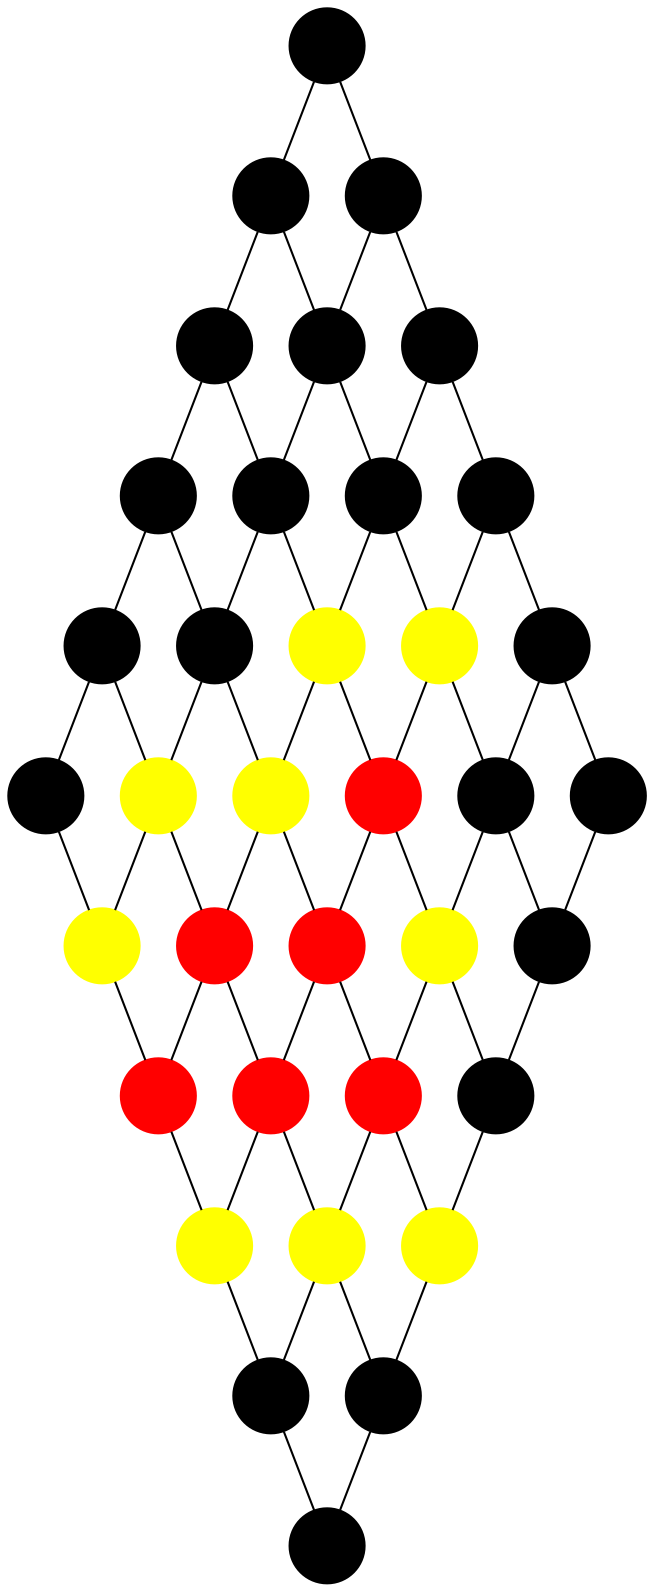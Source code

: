 graph
{
	node [shape=circle, style=filled, color=black, label="", fontcolor=white];

	// Nodes
	n00 [pos="0,0!"];
	n10 [pos="1,0!"];
	n20 [pos="2,0!"];
	n30 [pos="3,0!"];
	n40 [pos="4,0!"];
	n50 [pos="5,0!"];

	n01 [pos="0,1!"];
	n11 [pos="1,1!"];
	n21 [pos="2,1!"];
	n31 [pos="3,1!"];
	n41 [pos="4,1!", color="yellow"];
	n51 [pos="5,1!", color="yellow"];

	n02 [pos="0,2!"];
	n12 [pos="1,2!"];
	n22 [pos="2,2!", color="yellow"];
	n32 [pos="3,2!", color="yellow"];
	n42 [pos="4,2!", color="red"];
	n52 [pos="5,2!", color="red"];

	n03 [pos="0,3!"];
	n13 [pos="1,3!", color="yellow"];
	n23 [pos="2,3!", color="red"];
	n33 [pos="3,3!", color="red"];
	n43 [pos="4,3!", color="red"];
	n53 [pos="5,3!", color="yellow"];

	n04 [pos="0,4!"];
	n14 [pos="1,4!"];
	n24 [pos="2,4!", color="yellow"];
	n34 [pos="3,4!", color="red"];
	n44 [pos="4,4!", color="yellow"];
	n54 [pos="5,4!"];

	n05 [pos="0,5!"];
	n15 [pos="1,5!"];
	n25 [pos="2,5!"];
	n35 [pos="3,5!", color="yellow"];
	n45 [pos="4,5!"];
	n55 [pos="5,5!"];

	// Edges
	n00 -- n10 -- n20 -- n30 -- n40 -- n50;
	n01 -- n11 -- n21 -- n31 -- n41 -- n51;
	n02 -- n12 -- n22 -- n32 -- n42 -- n52;
	n03 -- n13 -- n23 -- n33 -- n43 -- n53;
	n04 -- n14 -- n24 -- n34 -- n44 -- n54;
	n05 -- n15 -- n25 -- n35 -- n45 -- n55;

	n00 -- n01 -- n02 -- n03 -- n04 -- n05;
	n10 -- n11 -- n12 -- n13 -- n14 -- n15;
	n20 -- n21 -- n22 -- n23 -- n24 -- n25;
	n30 -- n31 -- n32 -- n33 -- n34 -- n35;
	n40 -- n41 -- n42 -- n43 -- n44 -- n45;
	n50 -- n51 -- n52 -- n53 -- n54 -- n55;
}
